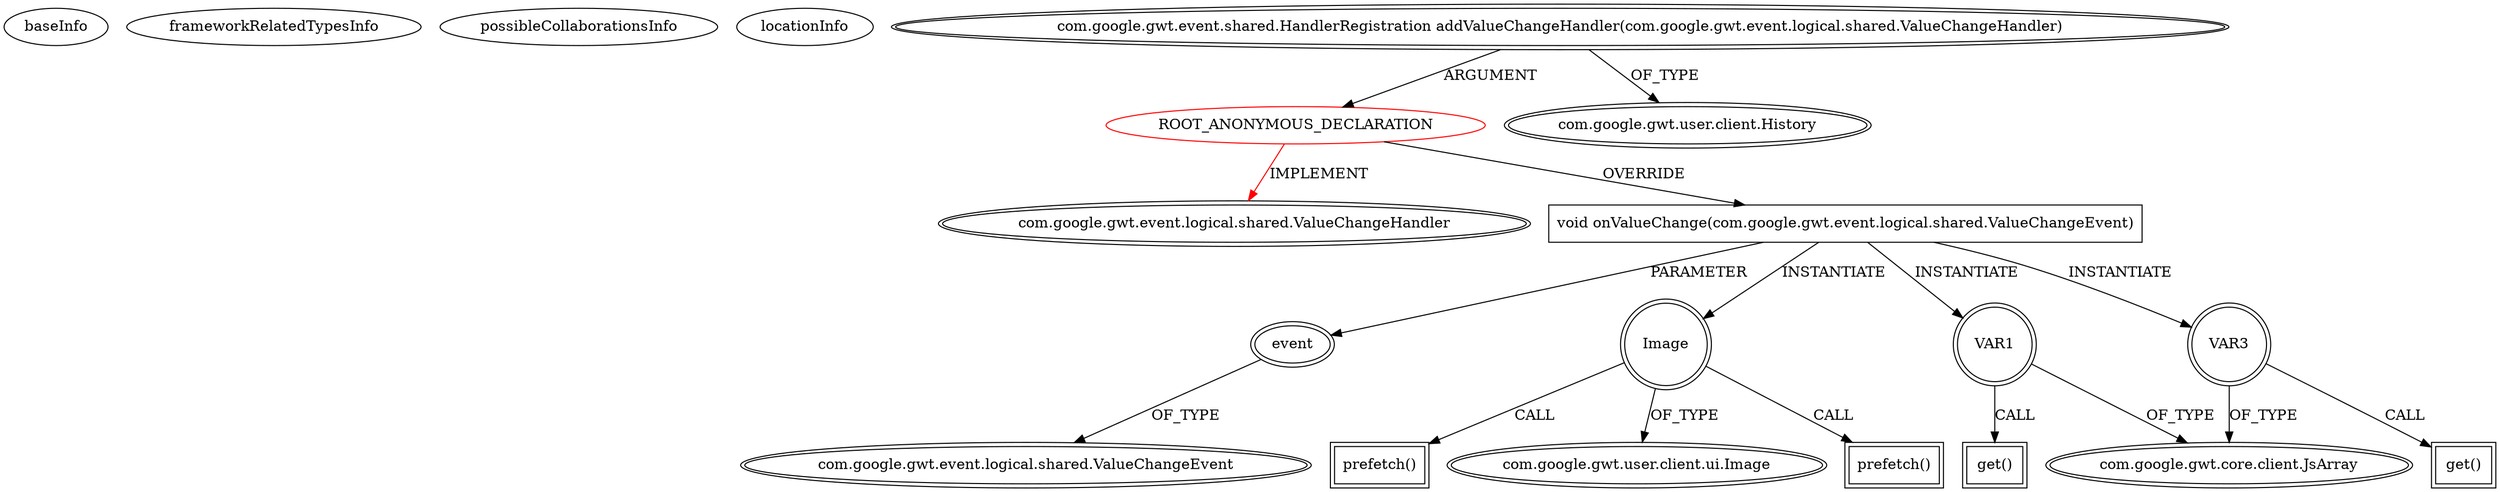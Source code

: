 digraph {
baseInfo[graphId=4606,category="extension_graph",isAnonymous=true,possibleRelation=false]
frameworkRelatedTypesInfo[0="com.google.gwt.event.logical.shared.ValueChangeHandler"]
possibleCollaborationsInfo[]
locationInfo[projectName="vlapan-PhotoBank",filePath="/vlapan-PhotoBank/PhotoBank-master/src/com/vlapan/gwt/photobank/client/ui/PhotoBrowserSimple.java",contextSignature="void init()",graphId="4606"]
0[label="ROOT_ANONYMOUS_DECLARATION",vertexType="ROOT_ANONYMOUS_DECLARATION",isFrameworkType=false,color=red]
1[label="com.google.gwt.event.logical.shared.ValueChangeHandler",vertexType="FRAMEWORK_INTERFACE_TYPE",isFrameworkType=true,peripheries=2]
2[label="com.google.gwt.event.shared.HandlerRegistration addValueChangeHandler(com.google.gwt.event.logical.shared.ValueChangeHandler)",vertexType="OUTSIDE_CALL",isFrameworkType=true,peripheries=2]
3[label="com.google.gwt.user.client.History",vertexType="FRAMEWORK_CLASS_TYPE",isFrameworkType=true,peripheries=2]
4[label="void onValueChange(com.google.gwt.event.logical.shared.ValueChangeEvent)",vertexType="OVERRIDING_METHOD_DECLARATION",isFrameworkType=false,shape=box]
5[label="event",vertexType="PARAMETER_DECLARATION",isFrameworkType=true,peripheries=2]
6[label="com.google.gwt.event.logical.shared.ValueChangeEvent",vertexType="FRAMEWORK_CLASS_TYPE",isFrameworkType=true,peripheries=2]
7[label="Image",vertexType="VARIABLE_EXPRESION",isFrameworkType=true,peripheries=2,shape=circle]
9[label="com.google.gwt.user.client.ui.Image",vertexType="FRAMEWORK_CLASS_TYPE",isFrameworkType=true,peripheries=2]
8[label="prefetch()",vertexType="INSIDE_CALL",isFrameworkType=true,peripheries=2,shape=box]
10[label="VAR1",vertexType="VARIABLE_EXPRESION",isFrameworkType=true,peripheries=2,shape=circle]
12[label="com.google.gwt.core.client.JsArray",vertexType="FRAMEWORK_CLASS_TYPE",isFrameworkType=true,peripheries=2]
11[label="get()",vertexType="INSIDE_CALL",isFrameworkType=true,peripheries=2,shape=box]
14[label="prefetch()",vertexType="INSIDE_CALL",isFrameworkType=true,peripheries=2,shape=box]
15[label="VAR3",vertexType="VARIABLE_EXPRESION",isFrameworkType=true,peripheries=2,shape=circle]
16[label="get()",vertexType="INSIDE_CALL",isFrameworkType=true,peripheries=2,shape=box]
0->1[label="IMPLEMENT",color=red]
2->0[label="ARGUMENT"]
2->3[label="OF_TYPE"]
0->4[label="OVERRIDE"]
5->6[label="OF_TYPE"]
4->5[label="PARAMETER"]
4->7[label="INSTANTIATE"]
7->9[label="OF_TYPE"]
7->8[label="CALL"]
4->10[label="INSTANTIATE"]
10->12[label="OF_TYPE"]
10->11[label="CALL"]
7->14[label="CALL"]
4->15[label="INSTANTIATE"]
15->12[label="OF_TYPE"]
15->16[label="CALL"]
}

